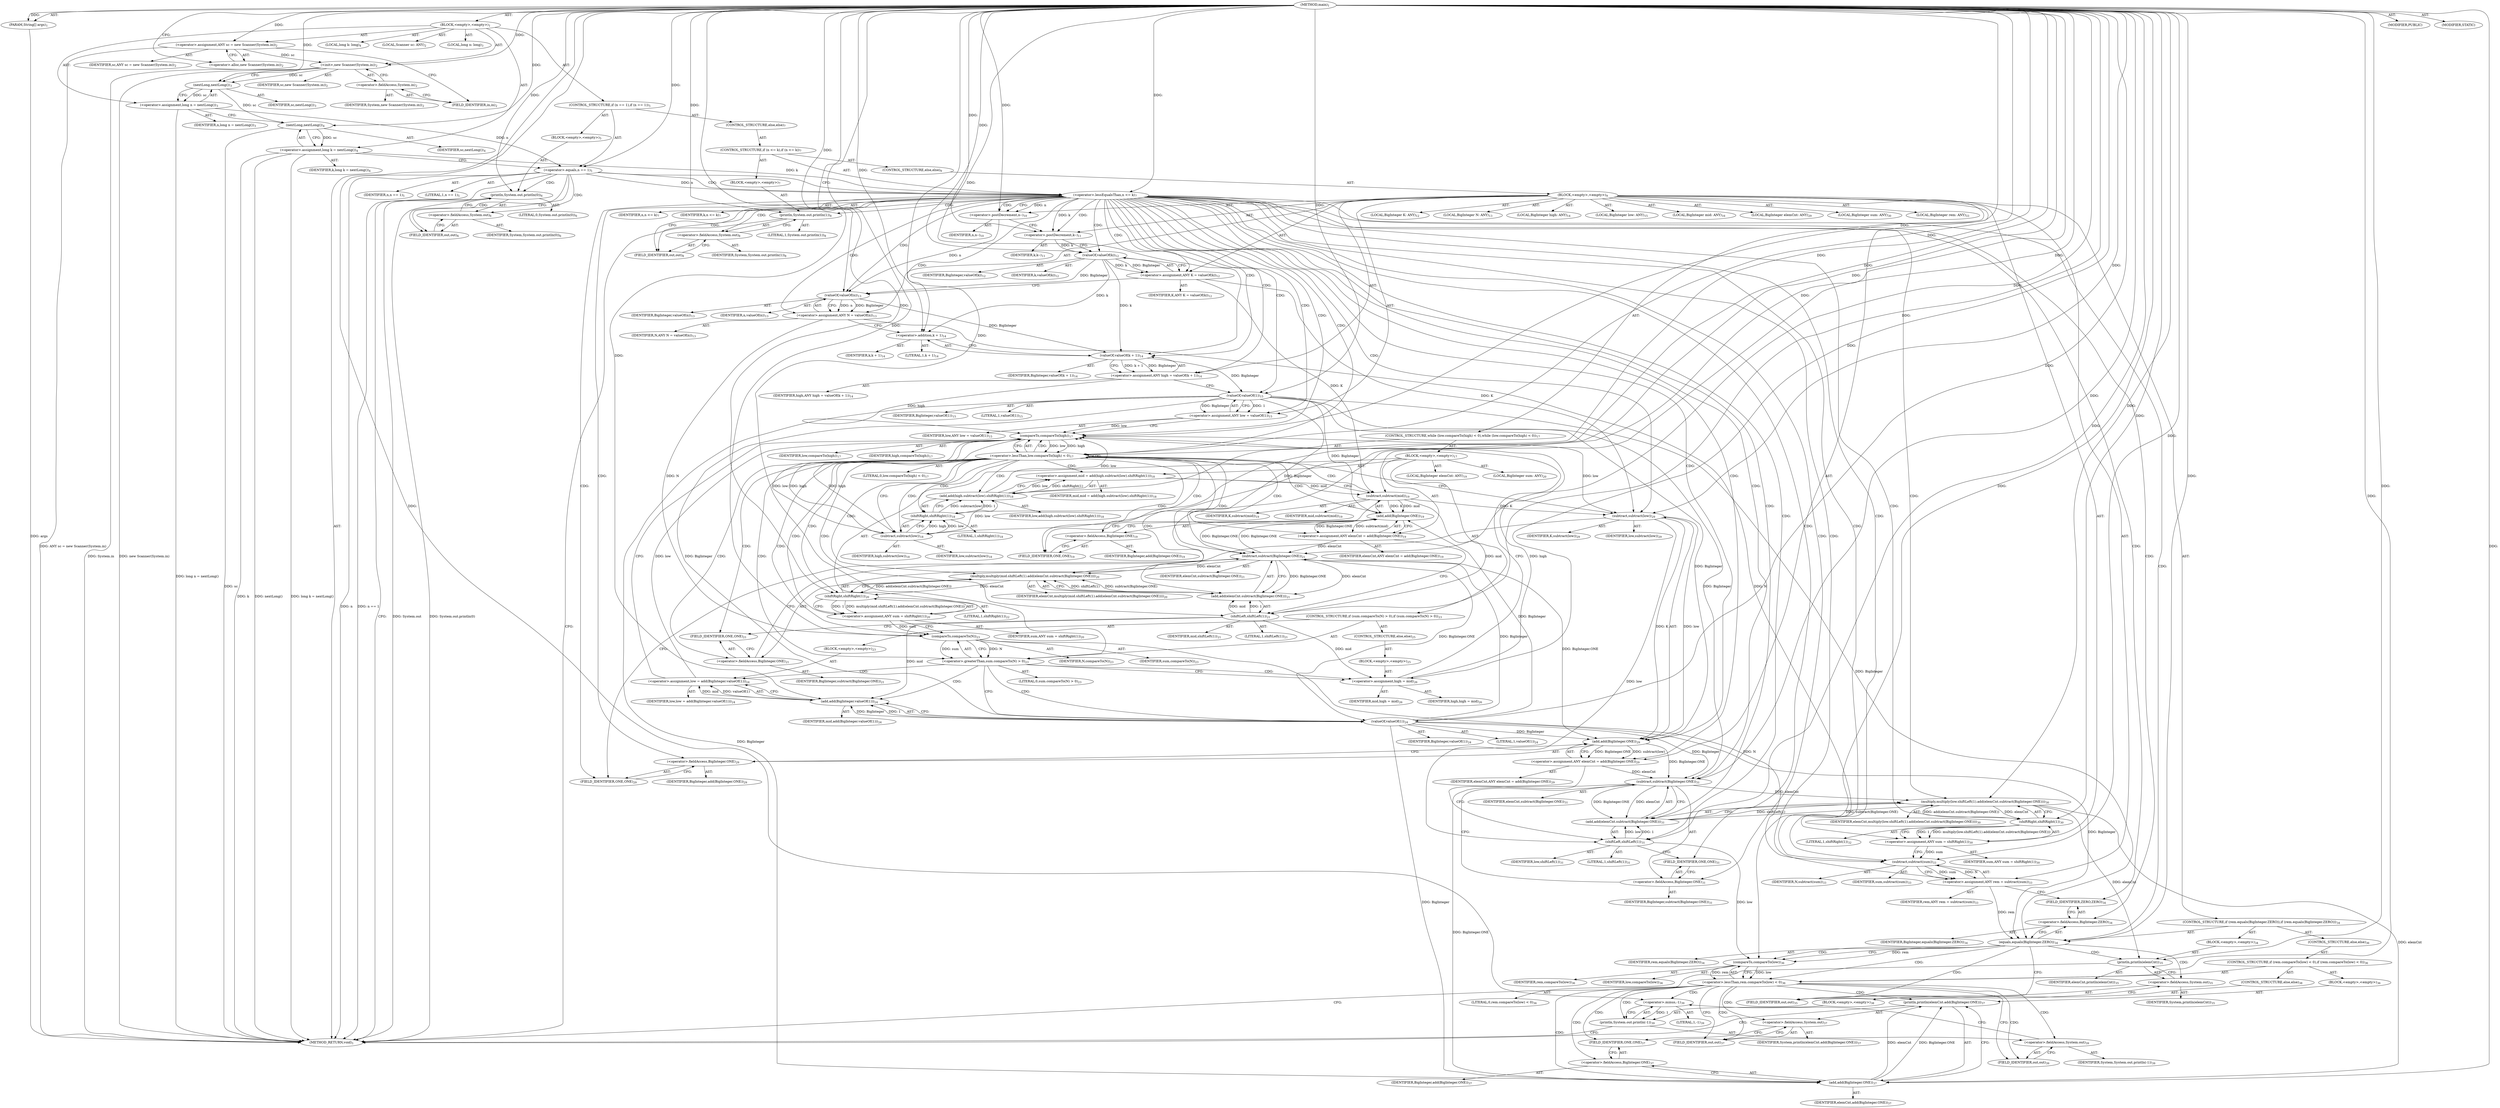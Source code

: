 digraph "main" {  
"19" [label = <(METHOD,main)<SUB>1</SUB>> ]
"20" [label = <(PARAM,String[] args)<SUB>1</SUB>> ]
"21" [label = <(BLOCK,&lt;empty&gt;,&lt;empty&gt;)<SUB>1</SUB>> ]
"4" [label = <(LOCAL,Scanner sc: ANY)<SUB>2</SUB>> ]
"22" [label = <(&lt;operator&gt;.assignment,ANY sc = new Scanner(System.in))<SUB>2</SUB>> ]
"23" [label = <(IDENTIFIER,sc,ANY sc = new Scanner(System.in))<SUB>2</SUB>> ]
"24" [label = <(&lt;operator&gt;.alloc,new Scanner(System.in))<SUB>2</SUB>> ]
"25" [label = <(&lt;init&gt;,new Scanner(System.in))<SUB>2</SUB>> ]
"3" [label = <(IDENTIFIER,sc,new Scanner(System.in))<SUB>2</SUB>> ]
"26" [label = <(&lt;operator&gt;.fieldAccess,System.in)<SUB>2</SUB>> ]
"27" [label = <(IDENTIFIER,System,new Scanner(System.in))<SUB>2</SUB>> ]
"28" [label = <(FIELD_IDENTIFIER,in,in)<SUB>2</SUB>> ]
"29" [label = <(LOCAL,long n: long)<SUB>3</SUB>> ]
"30" [label = <(&lt;operator&gt;.assignment,long n = nextLong())<SUB>3</SUB>> ]
"31" [label = <(IDENTIFIER,n,long n = nextLong())<SUB>3</SUB>> ]
"32" [label = <(nextLong,nextLong())<SUB>3</SUB>> ]
"33" [label = <(IDENTIFIER,sc,nextLong())<SUB>3</SUB>> ]
"34" [label = <(LOCAL,long k: long)<SUB>4</SUB>> ]
"35" [label = <(&lt;operator&gt;.assignment,long k = nextLong())<SUB>4</SUB>> ]
"36" [label = <(IDENTIFIER,k,long k = nextLong())<SUB>4</SUB>> ]
"37" [label = <(nextLong,nextLong())<SUB>4</SUB>> ]
"38" [label = <(IDENTIFIER,sc,nextLong())<SUB>4</SUB>> ]
"39" [label = <(CONTROL_STRUCTURE,if (n == 1),if (n == 1))<SUB>5</SUB>> ]
"40" [label = <(&lt;operator&gt;.equals,n == 1)<SUB>5</SUB>> ]
"41" [label = <(IDENTIFIER,n,n == 1)<SUB>5</SUB>> ]
"42" [label = <(LITERAL,1,n == 1)<SUB>5</SUB>> ]
"43" [label = <(BLOCK,&lt;empty&gt;,&lt;empty&gt;)<SUB>5</SUB>> ]
"44" [label = <(println,System.out.println(0))<SUB>6</SUB>> ]
"45" [label = <(&lt;operator&gt;.fieldAccess,System.out)<SUB>6</SUB>> ]
"46" [label = <(IDENTIFIER,System,System.out.println(0))<SUB>6</SUB>> ]
"47" [label = <(FIELD_IDENTIFIER,out,out)<SUB>6</SUB>> ]
"48" [label = <(LITERAL,0,System.out.println(0))<SUB>6</SUB>> ]
"49" [label = <(CONTROL_STRUCTURE,else,else)<SUB>7</SUB>> ]
"50" [label = <(CONTROL_STRUCTURE,if (n &lt;= k),if (n &lt;= k))<SUB>7</SUB>> ]
"51" [label = <(&lt;operator&gt;.lessEqualsThan,n &lt;= k)<SUB>7</SUB>> ]
"52" [label = <(IDENTIFIER,n,n &lt;= k)<SUB>7</SUB>> ]
"53" [label = <(IDENTIFIER,k,n &lt;= k)<SUB>7</SUB>> ]
"54" [label = <(BLOCK,&lt;empty&gt;,&lt;empty&gt;)<SUB>7</SUB>> ]
"55" [label = <(println,System.out.println(1))<SUB>8</SUB>> ]
"56" [label = <(&lt;operator&gt;.fieldAccess,System.out)<SUB>8</SUB>> ]
"57" [label = <(IDENTIFIER,System,System.out.println(1))<SUB>8</SUB>> ]
"58" [label = <(FIELD_IDENTIFIER,out,out)<SUB>8</SUB>> ]
"59" [label = <(LITERAL,1,System.out.println(1))<SUB>8</SUB>> ]
"60" [label = <(CONTROL_STRUCTURE,else,else)<SUB>9</SUB>> ]
"61" [label = <(BLOCK,&lt;empty&gt;,&lt;empty&gt;)<SUB>9</SUB>> ]
"62" [label = <(&lt;operator&gt;.postDecrement,n--)<SUB>10</SUB>> ]
"63" [label = <(IDENTIFIER,n,n--)<SUB>10</SUB>> ]
"64" [label = <(&lt;operator&gt;.postDecrement,k--)<SUB>11</SUB>> ]
"65" [label = <(IDENTIFIER,k,k--)<SUB>11</SUB>> ]
"66" [label = <(LOCAL,BigInteger K: ANY)<SUB>12</SUB>> ]
"67" [label = <(&lt;operator&gt;.assignment,ANY K = valueOf(k))<SUB>12</SUB>> ]
"68" [label = <(IDENTIFIER,K,ANY K = valueOf(k))<SUB>12</SUB>> ]
"69" [label = <(valueOf,valueOf(k))<SUB>12</SUB>> ]
"70" [label = <(IDENTIFIER,BigInteger,valueOf(k))<SUB>12</SUB>> ]
"71" [label = <(IDENTIFIER,k,valueOf(k))<SUB>12</SUB>> ]
"72" [label = <(LOCAL,BigInteger N: ANY)<SUB>13</SUB>> ]
"73" [label = <(&lt;operator&gt;.assignment,ANY N = valueOf(n))<SUB>13</SUB>> ]
"74" [label = <(IDENTIFIER,N,ANY N = valueOf(n))<SUB>13</SUB>> ]
"75" [label = <(valueOf,valueOf(n))<SUB>13</SUB>> ]
"76" [label = <(IDENTIFIER,BigInteger,valueOf(n))<SUB>13</SUB>> ]
"77" [label = <(IDENTIFIER,n,valueOf(n))<SUB>13</SUB>> ]
"78" [label = <(LOCAL,BigInteger high: ANY)<SUB>14</SUB>> ]
"79" [label = <(&lt;operator&gt;.assignment,ANY high = valueOf(k + 1))<SUB>14</SUB>> ]
"80" [label = <(IDENTIFIER,high,ANY high = valueOf(k + 1))<SUB>14</SUB>> ]
"81" [label = <(valueOf,valueOf(k + 1))<SUB>14</SUB>> ]
"82" [label = <(IDENTIFIER,BigInteger,valueOf(k + 1))<SUB>14</SUB>> ]
"83" [label = <(&lt;operator&gt;.addition,k + 1)<SUB>14</SUB>> ]
"84" [label = <(IDENTIFIER,k,k + 1)<SUB>14</SUB>> ]
"85" [label = <(LITERAL,1,k + 1)<SUB>14</SUB>> ]
"86" [label = <(LOCAL,BigInteger low: ANY)<SUB>15</SUB>> ]
"87" [label = <(&lt;operator&gt;.assignment,ANY low = valueOf(1))<SUB>15</SUB>> ]
"88" [label = <(IDENTIFIER,low,ANY low = valueOf(1))<SUB>15</SUB>> ]
"89" [label = <(valueOf,valueOf(1))<SUB>15</SUB>> ]
"90" [label = <(IDENTIFIER,BigInteger,valueOf(1))<SUB>15</SUB>> ]
"91" [label = <(LITERAL,1,valueOf(1))<SUB>15</SUB>> ]
"92" [label = <(LOCAL,BigInteger mid: ANY)<SUB>16</SUB>> ]
"93" [label = <(CONTROL_STRUCTURE,while (low.compareTo(high) &lt; 0),while (low.compareTo(high) &lt; 0))<SUB>17</SUB>> ]
"94" [label = <(&lt;operator&gt;.lessThan,low.compareTo(high) &lt; 0)<SUB>17</SUB>> ]
"95" [label = <(compareTo,compareTo(high))<SUB>17</SUB>> ]
"96" [label = <(IDENTIFIER,low,compareTo(high))<SUB>17</SUB>> ]
"97" [label = <(IDENTIFIER,high,compareTo(high))<SUB>17</SUB>> ]
"98" [label = <(LITERAL,0,low.compareTo(high) &lt; 0)<SUB>17</SUB>> ]
"99" [label = <(BLOCK,&lt;empty&gt;,&lt;empty&gt;)<SUB>17</SUB>> ]
"100" [label = <(&lt;operator&gt;.assignment,mid = add(high.subtract(low).shiftRight(1)))<SUB>18</SUB>> ]
"101" [label = <(IDENTIFIER,mid,mid = add(high.subtract(low).shiftRight(1)))<SUB>18</SUB>> ]
"102" [label = <(add,add(high.subtract(low).shiftRight(1)))<SUB>18</SUB>> ]
"103" [label = <(IDENTIFIER,low,add(high.subtract(low).shiftRight(1)))<SUB>18</SUB>> ]
"104" [label = <(shiftRight,shiftRight(1))<SUB>18</SUB>> ]
"105" [label = <(subtract,subtract(low))<SUB>18</SUB>> ]
"106" [label = <(IDENTIFIER,high,subtract(low))<SUB>18</SUB>> ]
"107" [label = <(IDENTIFIER,low,subtract(low))<SUB>18</SUB>> ]
"108" [label = <(LITERAL,1,shiftRight(1))<SUB>18</SUB>> ]
"109" [label = <(LOCAL,BigInteger elemCnt: ANY)<SUB>19</SUB>> ]
"110" [label = <(&lt;operator&gt;.assignment,ANY elemCnt = add(BigInteger.ONE))<SUB>19</SUB>> ]
"111" [label = <(IDENTIFIER,elemCnt,ANY elemCnt = add(BigInteger.ONE))<SUB>19</SUB>> ]
"112" [label = <(add,add(BigInteger.ONE))<SUB>19</SUB>> ]
"113" [label = <(subtract,subtract(mid))<SUB>19</SUB>> ]
"114" [label = <(IDENTIFIER,K,subtract(mid))<SUB>19</SUB>> ]
"115" [label = <(IDENTIFIER,mid,subtract(mid))<SUB>19</SUB>> ]
"116" [label = <(&lt;operator&gt;.fieldAccess,BigInteger.ONE)<SUB>19</SUB>> ]
"117" [label = <(IDENTIFIER,BigInteger,add(BigInteger.ONE))<SUB>19</SUB>> ]
"118" [label = <(FIELD_IDENTIFIER,ONE,ONE)<SUB>19</SUB>> ]
"119" [label = <(LOCAL,BigInteger sum: ANY)<SUB>20</SUB>> ]
"120" [label = <(&lt;operator&gt;.assignment,ANY sum = shiftRight(1))<SUB>20</SUB>> ]
"121" [label = <(IDENTIFIER,sum,ANY sum = shiftRight(1))<SUB>20</SUB>> ]
"122" [label = <(shiftRight,shiftRight(1))<SUB>20</SUB>> ]
"123" [label = <(multiply,multiply(mid.shiftLeft(1).add(elemCnt.subtract(BigInteger.ONE))))<SUB>20</SUB>> ]
"124" [label = <(IDENTIFIER,elemCnt,multiply(mid.shiftLeft(1).add(elemCnt.subtract(BigInteger.ONE))))<SUB>20</SUB>> ]
"125" [label = <(add,add(elemCnt.subtract(BigInteger.ONE)))<SUB>21</SUB>> ]
"126" [label = <(shiftLeft,shiftLeft(1))<SUB>21</SUB>> ]
"127" [label = <(IDENTIFIER,mid,shiftLeft(1))<SUB>21</SUB>> ]
"128" [label = <(LITERAL,1,shiftLeft(1))<SUB>21</SUB>> ]
"129" [label = <(subtract,subtract(BigInteger.ONE))<SUB>21</SUB>> ]
"130" [label = <(IDENTIFIER,elemCnt,subtract(BigInteger.ONE))<SUB>21</SUB>> ]
"131" [label = <(&lt;operator&gt;.fieldAccess,BigInteger.ONE)<SUB>21</SUB>> ]
"132" [label = <(IDENTIFIER,BigInteger,subtract(BigInteger.ONE))<SUB>21</SUB>> ]
"133" [label = <(FIELD_IDENTIFIER,ONE,ONE)<SUB>21</SUB>> ]
"134" [label = <(LITERAL,1,shiftRight(1))<SUB>22</SUB>> ]
"135" [label = <(CONTROL_STRUCTURE,if (sum.compareTo(N) &gt; 0),if (sum.compareTo(N) &gt; 0))<SUB>23</SUB>> ]
"136" [label = <(&lt;operator&gt;.greaterThan,sum.compareTo(N) &gt; 0)<SUB>23</SUB>> ]
"137" [label = <(compareTo,compareTo(N))<SUB>23</SUB>> ]
"138" [label = <(IDENTIFIER,sum,compareTo(N))<SUB>23</SUB>> ]
"139" [label = <(IDENTIFIER,N,compareTo(N))<SUB>23</SUB>> ]
"140" [label = <(LITERAL,0,sum.compareTo(N) &gt; 0)<SUB>23</SUB>> ]
"141" [label = <(BLOCK,&lt;empty&gt;,&lt;empty&gt;)<SUB>23</SUB>> ]
"142" [label = <(&lt;operator&gt;.assignment,low = add(BigInteger.valueOf(1)))<SUB>24</SUB>> ]
"143" [label = <(IDENTIFIER,low,low = add(BigInteger.valueOf(1)))<SUB>24</SUB>> ]
"144" [label = <(add,add(BigInteger.valueOf(1)))<SUB>24</SUB>> ]
"145" [label = <(IDENTIFIER,mid,add(BigInteger.valueOf(1)))<SUB>24</SUB>> ]
"146" [label = <(valueOf,valueOf(1))<SUB>24</SUB>> ]
"147" [label = <(IDENTIFIER,BigInteger,valueOf(1))<SUB>24</SUB>> ]
"148" [label = <(LITERAL,1,valueOf(1))<SUB>24</SUB>> ]
"149" [label = <(CONTROL_STRUCTURE,else,else)<SUB>25</SUB>> ]
"150" [label = <(BLOCK,&lt;empty&gt;,&lt;empty&gt;)<SUB>25</SUB>> ]
"151" [label = <(&lt;operator&gt;.assignment,high = mid)<SUB>26</SUB>> ]
"152" [label = <(IDENTIFIER,high,high = mid)<SUB>26</SUB>> ]
"153" [label = <(IDENTIFIER,mid,high = mid)<SUB>26</SUB>> ]
"154" [label = <(LOCAL,BigInteger elemCnt: ANY)<SUB>29</SUB>> ]
"155" [label = <(&lt;operator&gt;.assignment,ANY elemCnt = add(BigInteger.ONE))<SUB>29</SUB>> ]
"156" [label = <(IDENTIFIER,elemCnt,ANY elemCnt = add(BigInteger.ONE))<SUB>29</SUB>> ]
"157" [label = <(add,add(BigInteger.ONE))<SUB>29</SUB>> ]
"158" [label = <(subtract,subtract(low))<SUB>29</SUB>> ]
"159" [label = <(IDENTIFIER,K,subtract(low))<SUB>29</SUB>> ]
"160" [label = <(IDENTIFIER,low,subtract(low))<SUB>29</SUB>> ]
"161" [label = <(&lt;operator&gt;.fieldAccess,BigInteger.ONE)<SUB>29</SUB>> ]
"162" [label = <(IDENTIFIER,BigInteger,add(BigInteger.ONE))<SUB>29</SUB>> ]
"163" [label = <(FIELD_IDENTIFIER,ONE,ONE)<SUB>29</SUB>> ]
"164" [label = <(LOCAL,BigInteger sum: ANY)<SUB>30</SUB>> ]
"165" [label = <(&lt;operator&gt;.assignment,ANY sum = shiftRight(1))<SUB>30</SUB>> ]
"166" [label = <(IDENTIFIER,sum,ANY sum = shiftRight(1))<SUB>30</SUB>> ]
"167" [label = <(shiftRight,shiftRight(1))<SUB>30</SUB>> ]
"168" [label = <(multiply,multiply(low.shiftLeft(1).add(elemCnt.subtract(BigInteger.ONE))))<SUB>30</SUB>> ]
"169" [label = <(IDENTIFIER,elemCnt,multiply(low.shiftLeft(1).add(elemCnt.subtract(BigInteger.ONE))))<SUB>30</SUB>> ]
"170" [label = <(add,add(elemCnt.subtract(BigInteger.ONE)))<SUB>31</SUB>> ]
"171" [label = <(shiftLeft,shiftLeft(1))<SUB>31</SUB>> ]
"172" [label = <(IDENTIFIER,low,shiftLeft(1))<SUB>31</SUB>> ]
"173" [label = <(LITERAL,1,shiftLeft(1))<SUB>31</SUB>> ]
"174" [label = <(subtract,subtract(BigInteger.ONE))<SUB>31</SUB>> ]
"175" [label = <(IDENTIFIER,elemCnt,subtract(BigInteger.ONE))<SUB>31</SUB>> ]
"176" [label = <(&lt;operator&gt;.fieldAccess,BigInteger.ONE)<SUB>31</SUB>> ]
"177" [label = <(IDENTIFIER,BigInteger,subtract(BigInteger.ONE))<SUB>31</SUB>> ]
"178" [label = <(FIELD_IDENTIFIER,ONE,ONE)<SUB>31</SUB>> ]
"179" [label = <(LITERAL,1,shiftRight(1))<SUB>32</SUB>> ]
"180" [label = <(LOCAL,BigInteger rem: ANY)<SUB>33</SUB>> ]
"181" [label = <(&lt;operator&gt;.assignment,ANY rem = subtract(sum))<SUB>33</SUB>> ]
"182" [label = <(IDENTIFIER,rem,ANY rem = subtract(sum))<SUB>33</SUB>> ]
"183" [label = <(subtract,subtract(sum))<SUB>33</SUB>> ]
"184" [label = <(IDENTIFIER,N,subtract(sum))<SUB>33</SUB>> ]
"185" [label = <(IDENTIFIER,sum,subtract(sum))<SUB>33</SUB>> ]
"186" [label = <(CONTROL_STRUCTURE,if (rem.equals(BigInteger.ZERO)),if (rem.equals(BigInteger.ZERO)))<SUB>34</SUB>> ]
"187" [label = <(equals,equals(BigInteger.ZERO))<SUB>34</SUB>> ]
"188" [label = <(IDENTIFIER,rem,equals(BigInteger.ZERO))<SUB>34</SUB>> ]
"189" [label = <(&lt;operator&gt;.fieldAccess,BigInteger.ZERO)<SUB>34</SUB>> ]
"190" [label = <(IDENTIFIER,BigInteger,equals(BigInteger.ZERO))<SUB>34</SUB>> ]
"191" [label = <(FIELD_IDENTIFIER,ZERO,ZERO)<SUB>34</SUB>> ]
"192" [label = <(BLOCK,&lt;empty&gt;,&lt;empty&gt;)<SUB>34</SUB>> ]
"193" [label = <(println,println(elemCnt))<SUB>35</SUB>> ]
"194" [label = <(&lt;operator&gt;.fieldAccess,System.out)<SUB>35</SUB>> ]
"195" [label = <(IDENTIFIER,System,println(elemCnt))<SUB>35</SUB>> ]
"196" [label = <(FIELD_IDENTIFIER,out,out)<SUB>35</SUB>> ]
"197" [label = <(IDENTIFIER,elemCnt,println(elemCnt))<SUB>35</SUB>> ]
"198" [label = <(CONTROL_STRUCTURE,else,else)<SUB>36</SUB>> ]
"199" [label = <(CONTROL_STRUCTURE,if (rem.compareTo(low) &lt; 0),if (rem.compareTo(low) &lt; 0))<SUB>36</SUB>> ]
"200" [label = <(&lt;operator&gt;.lessThan,rem.compareTo(low) &lt; 0)<SUB>36</SUB>> ]
"201" [label = <(compareTo,compareTo(low))<SUB>36</SUB>> ]
"202" [label = <(IDENTIFIER,rem,compareTo(low))<SUB>36</SUB>> ]
"203" [label = <(IDENTIFIER,low,compareTo(low))<SUB>36</SUB>> ]
"204" [label = <(LITERAL,0,rem.compareTo(low) &lt; 0)<SUB>36</SUB>> ]
"205" [label = <(BLOCK,&lt;empty&gt;,&lt;empty&gt;)<SUB>36</SUB>> ]
"206" [label = <(println,println(elemCnt.add(BigInteger.ONE)))<SUB>37</SUB>> ]
"207" [label = <(&lt;operator&gt;.fieldAccess,System.out)<SUB>37</SUB>> ]
"208" [label = <(IDENTIFIER,System,println(elemCnt.add(BigInteger.ONE)))<SUB>37</SUB>> ]
"209" [label = <(FIELD_IDENTIFIER,out,out)<SUB>37</SUB>> ]
"210" [label = <(add,add(BigInteger.ONE))<SUB>37</SUB>> ]
"211" [label = <(IDENTIFIER,elemCnt,add(BigInteger.ONE))<SUB>37</SUB>> ]
"212" [label = <(&lt;operator&gt;.fieldAccess,BigInteger.ONE)<SUB>37</SUB>> ]
"213" [label = <(IDENTIFIER,BigInteger,add(BigInteger.ONE))<SUB>37</SUB>> ]
"214" [label = <(FIELD_IDENTIFIER,ONE,ONE)<SUB>37</SUB>> ]
"215" [label = <(CONTROL_STRUCTURE,else,else)<SUB>38</SUB>> ]
"216" [label = <(BLOCK,&lt;empty&gt;,&lt;empty&gt;)<SUB>38</SUB>> ]
"217" [label = <(println,System.out.println(-1))<SUB>39</SUB>> ]
"218" [label = <(&lt;operator&gt;.fieldAccess,System.out)<SUB>39</SUB>> ]
"219" [label = <(IDENTIFIER,System,System.out.println(-1))<SUB>39</SUB>> ]
"220" [label = <(FIELD_IDENTIFIER,out,out)<SUB>39</SUB>> ]
"221" [label = <(&lt;operator&gt;.minus,-1)<SUB>39</SUB>> ]
"222" [label = <(LITERAL,1,-1)<SUB>39</SUB>> ]
"223" [label = <(MODIFIER,PUBLIC)> ]
"224" [label = <(MODIFIER,STATIC)> ]
"225" [label = <(METHOD_RETURN,void)<SUB>1</SUB>> ]
  "19" -> "20"  [ label = "AST: "] 
  "19" -> "21"  [ label = "AST: "] 
  "19" -> "223"  [ label = "AST: "] 
  "19" -> "224"  [ label = "AST: "] 
  "19" -> "225"  [ label = "AST: "] 
  "21" -> "4"  [ label = "AST: "] 
  "21" -> "22"  [ label = "AST: "] 
  "21" -> "25"  [ label = "AST: "] 
  "21" -> "29"  [ label = "AST: "] 
  "21" -> "30"  [ label = "AST: "] 
  "21" -> "34"  [ label = "AST: "] 
  "21" -> "35"  [ label = "AST: "] 
  "21" -> "39"  [ label = "AST: "] 
  "22" -> "23"  [ label = "AST: "] 
  "22" -> "24"  [ label = "AST: "] 
  "25" -> "3"  [ label = "AST: "] 
  "25" -> "26"  [ label = "AST: "] 
  "26" -> "27"  [ label = "AST: "] 
  "26" -> "28"  [ label = "AST: "] 
  "30" -> "31"  [ label = "AST: "] 
  "30" -> "32"  [ label = "AST: "] 
  "32" -> "33"  [ label = "AST: "] 
  "35" -> "36"  [ label = "AST: "] 
  "35" -> "37"  [ label = "AST: "] 
  "37" -> "38"  [ label = "AST: "] 
  "39" -> "40"  [ label = "AST: "] 
  "39" -> "43"  [ label = "AST: "] 
  "39" -> "49"  [ label = "AST: "] 
  "40" -> "41"  [ label = "AST: "] 
  "40" -> "42"  [ label = "AST: "] 
  "43" -> "44"  [ label = "AST: "] 
  "44" -> "45"  [ label = "AST: "] 
  "44" -> "48"  [ label = "AST: "] 
  "45" -> "46"  [ label = "AST: "] 
  "45" -> "47"  [ label = "AST: "] 
  "49" -> "50"  [ label = "AST: "] 
  "50" -> "51"  [ label = "AST: "] 
  "50" -> "54"  [ label = "AST: "] 
  "50" -> "60"  [ label = "AST: "] 
  "51" -> "52"  [ label = "AST: "] 
  "51" -> "53"  [ label = "AST: "] 
  "54" -> "55"  [ label = "AST: "] 
  "55" -> "56"  [ label = "AST: "] 
  "55" -> "59"  [ label = "AST: "] 
  "56" -> "57"  [ label = "AST: "] 
  "56" -> "58"  [ label = "AST: "] 
  "60" -> "61"  [ label = "AST: "] 
  "61" -> "62"  [ label = "AST: "] 
  "61" -> "64"  [ label = "AST: "] 
  "61" -> "66"  [ label = "AST: "] 
  "61" -> "67"  [ label = "AST: "] 
  "61" -> "72"  [ label = "AST: "] 
  "61" -> "73"  [ label = "AST: "] 
  "61" -> "78"  [ label = "AST: "] 
  "61" -> "79"  [ label = "AST: "] 
  "61" -> "86"  [ label = "AST: "] 
  "61" -> "87"  [ label = "AST: "] 
  "61" -> "92"  [ label = "AST: "] 
  "61" -> "93"  [ label = "AST: "] 
  "61" -> "154"  [ label = "AST: "] 
  "61" -> "155"  [ label = "AST: "] 
  "61" -> "164"  [ label = "AST: "] 
  "61" -> "165"  [ label = "AST: "] 
  "61" -> "180"  [ label = "AST: "] 
  "61" -> "181"  [ label = "AST: "] 
  "61" -> "186"  [ label = "AST: "] 
  "62" -> "63"  [ label = "AST: "] 
  "64" -> "65"  [ label = "AST: "] 
  "67" -> "68"  [ label = "AST: "] 
  "67" -> "69"  [ label = "AST: "] 
  "69" -> "70"  [ label = "AST: "] 
  "69" -> "71"  [ label = "AST: "] 
  "73" -> "74"  [ label = "AST: "] 
  "73" -> "75"  [ label = "AST: "] 
  "75" -> "76"  [ label = "AST: "] 
  "75" -> "77"  [ label = "AST: "] 
  "79" -> "80"  [ label = "AST: "] 
  "79" -> "81"  [ label = "AST: "] 
  "81" -> "82"  [ label = "AST: "] 
  "81" -> "83"  [ label = "AST: "] 
  "83" -> "84"  [ label = "AST: "] 
  "83" -> "85"  [ label = "AST: "] 
  "87" -> "88"  [ label = "AST: "] 
  "87" -> "89"  [ label = "AST: "] 
  "89" -> "90"  [ label = "AST: "] 
  "89" -> "91"  [ label = "AST: "] 
  "93" -> "94"  [ label = "AST: "] 
  "93" -> "99"  [ label = "AST: "] 
  "94" -> "95"  [ label = "AST: "] 
  "94" -> "98"  [ label = "AST: "] 
  "95" -> "96"  [ label = "AST: "] 
  "95" -> "97"  [ label = "AST: "] 
  "99" -> "100"  [ label = "AST: "] 
  "99" -> "109"  [ label = "AST: "] 
  "99" -> "110"  [ label = "AST: "] 
  "99" -> "119"  [ label = "AST: "] 
  "99" -> "120"  [ label = "AST: "] 
  "99" -> "135"  [ label = "AST: "] 
  "100" -> "101"  [ label = "AST: "] 
  "100" -> "102"  [ label = "AST: "] 
  "102" -> "103"  [ label = "AST: "] 
  "102" -> "104"  [ label = "AST: "] 
  "104" -> "105"  [ label = "AST: "] 
  "104" -> "108"  [ label = "AST: "] 
  "105" -> "106"  [ label = "AST: "] 
  "105" -> "107"  [ label = "AST: "] 
  "110" -> "111"  [ label = "AST: "] 
  "110" -> "112"  [ label = "AST: "] 
  "112" -> "113"  [ label = "AST: "] 
  "112" -> "116"  [ label = "AST: "] 
  "113" -> "114"  [ label = "AST: "] 
  "113" -> "115"  [ label = "AST: "] 
  "116" -> "117"  [ label = "AST: "] 
  "116" -> "118"  [ label = "AST: "] 
  "120" -> "121"  [ label = "AST: "] 
  "120" -> "122"  [ label = "AST: "] 
  "122" -> "123"  [ label = "AST: "] 
  "122" -> "134"  [ label = "AST: "] 
  "123" -> "124"  [ label = "AST: "] 
  "123" -> "125"  [ label = "AST: "] 
  "125" -> "126"  [ label = "AST: "] 
  "125" -> "129"  [ label = "AST: "] 
  "126" -> "127"  [ label = "AST: "] 
  "126" -> "128"  [ label = "AST: "] 
  "129" -> "130"  [ label = "AST: "] 
  "129" -> "131"  [ label = "AST: "] 
  "131" -> "132"  [ label = "AST: "] 
  "131" -> "133"  [ label = "AST: "] 
  "135" -> "136"  [ label = "AST: "] 
  "135" -> "141"  [ label = "AST: "] 
  "135" -> "149"  [ label = "AST: "] 
  "136" -> "137"  [ label = "AST: "] 
  "136" -> "140"  [ label = "AST: "] 
  "137" -> "138"  [ label = "AST: "] 
  "137" -> "139"  [ label = "AST: "] 
  "141" -> "142"  [ label = "AST: "] 
  "142" -> "143"  [ label = "AST: "] 
  "142" -> "144"  [ label = "AST: "] 
  "144" -> "145"  [ label = "AST: "] 
  "144" -> "146"  [ label = "AST: "] 
  "146" -> "147"  [ label = "AST: "] 
  "146" -> "148"  [ label = "AST: "] 
  "149" -> "150"  [ label = "AST: "] 
  "150" -> "151"  [ label = "AST: "] 
  "151" -> "152"  [ label = "AST: "] 
  "151" -> "153"  [ label = "AST: "] 
  "155" -> "156"  [ label = "AST: "] 
  "155" -> "157"  [ label = "AST: "] 
  "157" -> "158"  [ label = "AST: "] 
  "157" -> "161"  [ label = "AST: "] 
  "158" -> "159"  [ label = "AST: "] 
  "158" -> "160"  [ label = "AST: "] 
  "161" -> "162"  [ label = "AST: "] 
  "161" -> "163"  [ label = "AST: "] 
  "165" -> "166"  [ label = "AST: "] 
  "165" -> "167"  [ label = "AST: "] 
  "167" -> "168"  [ label = "AST: "] 
  "167" -> "179"  [ label = "AST: "] 
  "168" -> "169"  [ label = "AST: "] 
  "168" -> "170"  [ label = "AST: "] 
  "170" -> "171"  [ label = "AST: "] 
  "170" -> "174"  [ label = "AST: "] 
  "171" -> "172"  [ label = "AST: "] 
  "171" -> "173"  [ label = "AST: "] 
  "174" -> "175"  [ label = "AST: "] 
  "174" -> "176"  [ label = "AST: "] 
  "176" -> "177"  [ label = "AST: "] 
  "176" -> "178"  [ label = "AST: "] 
  "181" -> "182"  [ label = "AST: "] 
  "181" -> "183"  [ label = "AST: "] 
  "183" -> "184"  [ label = "AST: "] 
  "183" -> "185"  [ label = "AST: "] 
  "186" -> "187"  [ label = "AST: "] 
  "186" -> "192"  [ label = "AST: "] 
  "186" -> "198"  [ label = "AST: "] 
  "187" -> "188"  [ label = "AST: "] 
  "187" -> "189"  [ label = "AST: "] 
  "189" -> "190"  [ label = "AST: "] 
  "189" -> "191"  [ label = "AST: "] 
  "192" -> "193"  [ label = "AST: "] 
  "193" -> "194"  [ label = "AST: "] 
  "193" -> "197"  [ label = "AST: "] 
  "194" -> "195"  [ label = "AST: "] 
  "194" -> "196"  [ label = "AST: "] 
  "198" -> "199"  [ label = "AST: "] 
  "199" -> "200"  [ label = "AST: "] 
  "199" -> "205"  [ label = "AST: "] 
  "199" -> "215"  [ label = "AST: "] 
  "200" -> "201"  [ label = "AST: "] 
  "200" -> "204"  [ label = "AST: "] 
  "201" -> "202"  [ label = "AST: "] 
  "201" -> "203"  [ label = "AST: "] 
  "205" -> "206"  [ label = "AST: "] 
  "206" -> "207"  [ label = "AST: "] 
  "206" -> "210"  [ label = "AST: "] 
  "207" -> "208"  [ label = "AST: "] 
  "207" -> "209"  [ label = "AST: "] 
  "210" -> "211"  [ label = "AST: "] 
  "210" -> "212"  [ label = "AST: "] 
  "212" -> "213"  [ label = "AST: "] 
  "212" -> "214"  [ label = "AST: "] 
  "215" -> "216"  [ label = "AST: "] 
  "216" -> "217"  [ label = "AST: "] 
  "217" -> "218"  [ label = "AST: "] 
  "217" -> "221"  [ label = "AST: "] 
  "218" -> "219"  [ label = "AST: "] 
  "218" -> "220"  [ label = "AST: "] 
  "221" -> "222"  [ label = "AST: "] 
  "22" -> "28"  [ label = "CFG: "] 
  "25" -> "32"  [ label = "CFG: "] 
  "30" -> "37"  [ label = "CFG: "] 
  "35" -> "40"  [ label = "CFG: "] 
  "24" -> "22"  [ label = "CFG: "] 
  "26" -> "25"  [ label = "CFG: "] 
  "32" -> "30"  [ label = "CFG: "] 
  "37" -> "35"  [ label = "CFG: "] 
  "40" -> "47"  [ label = "CFG: "] 
  "40" -> "51"  [ label = "CFG: "] 
  "28" -> "26"  [ label = "CFG: "] 
  "44" -> "225"  [ label = "CFG: "] 
  "45" -> "44"  [ label = "CFG: "] 
  "51" -> "58"  [ label = "CFG: "] 
  "51" -> "62"  [ label = "CFG: "] 
  "47" -> "45"  [ label = "CFG: "] 
  "55" -> "225"  [ label = "CFG: "] 
  "56" -> "55"  [ label = "CFG: "] 
  "62" -> "64"  [ label = "CFG: "] 
  "64" -> "69"  [ label = "CFG: "] 
  "67" -> "75"  [ label = "CFG: "] 
  "73" -> "83"  [ label = "CFG: "] 
  "79" -> "89"  [ label = "CFG: "] 
  "87" -> "95"  [ label = "CFG: "] 
  "155" -> "171"  [ label = "CFG: "] 
  "165" -> "183"  [ label = "CFG: "] 
  "181" -> "191"  [ label = "CFG: "] 
  "58" -> "56"  [ label = "CFG: "] 
  "69" -> "67"  [ label = "CFG: "] 
  "75" -> "73"  [ label = "CFG: "] 
  "81" -> "79"  [ label = "CFG: "] 
  "89" -> "87"  [ label = "CFG: "] 
  "94" -> "105"  [ label = "CFG: "] 
  "94" -> "158"  [ label = "CFG: "] 
  "157" -> "155"  [ label = "CFG: "] 
  "167" -> "165"  [ label = "CFG: "] 
  "183" -> "181"  [ label = "CFG: "] 
  "187" -> "196"  [ label = "CFG: "] 
  "187" -> "201"  [ label = "CFG: "] 
  "83" -> "81"  [ label = "CFG: "] 
  "95" -> "94"  [ label = "CFG: "] 
  "100" -> "113"  [ label = "CFG: "] 
  "110" -> "126"  [ label = "CFG: "] 
  "120" -> "137"  [ label = "CFG: "] 
  "158" -> "163"  [ label = "CFG: "] 
  "161" -> "157"  [ label = "CFG: "] 
  "168" -> "167"  [ label = "CFG: "] 
  "189" -> "187"  [ label = "CFG: "] 
  "193" -> "225"  [ label = "CFG: "] 
  "102" -> "100"  [ label = "CFG: "] 
  "112" -> "110"  [ label = "CFG: "] 
  "122" -> "120"  [ label = "CFG: "] 
  "136" -> "146"  [ label = "CFG: "] 
  "136" -> "151"  [ label = "CFG: "] 
  "163" -> "161"  [ label = "CFG: "] 
  "170" -> "168"  [ label = "CFG: "] 
  "191" -> "189"  [ label = "CFG: "] 
  "194" -> "193"  [ label = "CFG: "] 
  "200" -> "209"  [ label = "CFG: "] 
  "200" -> "220"  [ label = "CFG: "] 
  "104" -> "102"  [ label = "CFG: "] 
  "113" -> "118"  [ label = "CFG: "] 
  "116" -> "112"  [ label = "CFG: "] 
  "123" -> "122"  [ label = "CFG: "] 
  "137" -> "136"  [ label = "CFG: "] 
  "142" -> "95"  [ label = "CFG: "] 
  "171" -> "178"  [ label = "CFG: "] 
  "174" -> "170"  [ label = "CFG: "] 
  "196" -> "194"  [ label = "CFG: "] 
  "201" -> "200"  [ label = "CFG: "] 
  "206" -> "225"  [ label = "CFG: "] 
  "105" -> "104"  [ label = "CFG: "] 
  "118" -> "116"  [ label = "CFG: "] 
  "125" -> "123"  [ label = "CFG: "] 
  "144" -> "142"  [ label = "CFG: "] 
  "151" -> "95"  [ label = "CFG: "] 
  "176" -> "174"  [ label = "CFG: "] 
  "207" -> "214"  [ label = "CFG: "] 
  "210" -> "206"  [ label = "CFG: "] 
  "217" -> "225"  [ label = "CFG: "] 
  "126" -> "133"  [ label = "CFG: "] 
  "129" -> "125"  [ label = "CFG: "] 
  "146" -> "144"  [ label = "CFG: "] 
  "178" -> "176"  [ label = "CFG: "] 
  "209" -> "207"  [ label = "CFG: "] 
  "212" -> "210"  [ label = "CFG: "] 
  "218" -> "221"  [ label = "CFG: "] 
  "221" -> "217"  [ label = "CFG: "] 
  "131" -> "129"  [ label = "CFG: "] 
  "214" -> "212"  [ label = "CFG: "] 
  "220" -> "218"  [ label = "CFG: "] 
  "133" -> "131"  [ label = "CFG: "] 
  "19" -> "24"  [ label = "CFG: "] 
  "20" -> "225"  [ label = "DDG: args"] 
  "22" -> "225"  [ label = "DDG: ANY sc = new Scanner(System.in)"] 
  "25" -> "225"  [ label = "DDG: System.in"] 
  "25" -> "225"  [ label = "DDG: new Scanner(System.in)"] 
  "30" -> "225"  [ label = "DDG: long n = nextLong()"] 
  "35" -> "225"  [ label = "DDG: k"] 
  "37" -> "225"  [ label = "DDG: sc"] 
  "35" -> "225"  [ label = "DDG: nextLong()"] 
  "35" -> "225"  [ label = "DDG: long k = nextLong()"] 
  "40" -> "225"  [ label = "DDG: n"] 
  "40" -> "225"  [ label = "DDG: n == 1"] 
  "44" -> "225"  [ label = "DDG: System.out"] 
  "44" -> "225"  [ label = "DDG: System.out.println(0)"] 
  "19" -> "20"  [ label = "DDG: "] 
  "19" -> "22"  [ label = "DDG: "] 
  "32" -> "30"  [ label = "DDG: sc"] 
  "37" -> "35"  [ label = "DDG: sc"] 
  "22" -> "25"  [ label = "DDG: sc"] 
  "19" -> "25"  [ label = "DDG: "] 
  "25" -> "32"  [ label = "DDG: sc"] 
  "19" -> "32"  [ label = "DDG: "] 
  "32" -> "37"  [ label = "DDG: sc"] 
  "19" -> "37"  [ label = "DDG: "] 
  "30" -> "40"  [ label = "DDG: n"] 
  "19" -> "40"  [ label = "DDG: "] 
  "19" -> "44"  [ label = "DDG: "] 
  "40" -> "51"  [ label = "DDG: n"] 
  "19" -> "51"  [ label = "DDG: "] 
  "35" -> "51"  [ label = "DDG: k"] 
  "19" -> "55"  [ label = "DDG: "] 
  "69" -> "67"  [ label = "DDG: BigInteger"] 
  "69" -> "67"  [ label = "DDG: k"] 
  "75" -> "73"  [ label = "DDG: BigInteger"] 
  "75" -> "73"  [ label = "DDG: n"] 
  "81" -> "79"  [ label = "DDG: BigInteger"] 
  "81" -> "79"  [ label = "DDG: k + 1"] 
  "89" -> "87"  [ label = "DDG: BigInteger"] 
  "89" -> "87"  [ label = "DDG: 1"] 
  "157" -> "155"  [ label = "DDG: subtract(low)"] 
  "157" -> "155"  [ label = "DDG: BigInteger.ONE"] 
  "167" -> "165"  [ label = "DDG: multiply(low.shiftLeft(1).add(elemCnt.subtract(BigInteger.ONE)))"] 
  "167" -> "165"  [ label = "DDG: 1"] 
  "183" -> "181"  [ label = "DDG: N"] 
  "183" -> "181"  [ label = "DDG: sum"] 
  "51" -> "62"  [ label = "DDG: n"] 
  "19" -> "62"  [ label = "DDG: "] 
  "51" -> "64"  [ label = "DDG: k"] 
  "19" -> "64"  [ label = "DDG: "] 
  "19" -> "69"  [ label = "DDG: "] 
  "64" -> "69"  [ label = "DDG: k"] 
  "69" -> "75"  [ label = "DDG: BigInteger"] 
  "19" -> "75"  [ label = "DDG: "] 
  "62" -> "75"  [ label = "DDG: n"] 
  "75" -> "81"  [ label = "DDG: BigInteger"] 
  "19" -> "81"  [ label = "DDG: "] 
  "69" -> "81"  [ label = "DDG: k"] 
  "81" -> "89"  [ label = "DDG: BigInteger"] 
  "19" -> "89"  [ label = "DDG: "] 
  "95" -> "94"  [ label = "DDG: low"] 
  "95" -> "94"  [ label = "DDG: high"] 
  "19" -> "94"  [ label = "DDG: "] 
  "102" -> "100"  [ label = "DDG: low"] 
  "102" -> "100"  [ label = "DDG: shiftRight(1)"] 
  "112" -> "110"  [ label = "DDG: subtract(mid)"] 
  "112" -> "110"  [ label = "DDG: BigInteger.ONE"] 
  "122" -> "120"  [ label = "DDG: multiply(mid.shiftLeft(1).add(elemCnt.subtract(BigInteger.ONE)))"] 
  "122" -> "120"  [ label = "DDG: 1"] 
  "158" -> "157"  [ label = "DDG: K"] 
  "158" -> "157"  [ label = "DDG: low"] 
  "89" -> "157"  [ label = "DDG: BigInteger"] 
  "129" -> "157"  [ label = "DDG: BigInteger.ONE"] 
  "146" -> "157"  [ label = "DDG: BigInteger"] 
  "168" -> "167"  [ label = "DDG: elemCnt"] 
  "168" -> "167"  [ label = "DDG: add(elemCnt.subtract(BigInteger.ONE))"] 
  "19" -> "167"  [ label = "DDG: "] 
  "73" -> "183"  [ label = "DDG: N"] 
  "137" -> "183"  [ label = "DDG: N"] 
  "19" -> "183"  [ label = "DDG: "] 
  "165" -> "183"  [ label = "DDG: sum"] 
  "181" -> "187"  [ label = "DDG: rem"] 
  "19" -> "187"  [ label = "DDG: "] 
  "89" -> "187"  [ label = "DDG: BigInteger"] 
  "146" -> "187"  [ label = "DDG: BigInteger"] 
  "69" -> "83"  [ label = "DDG: k"] 
  "19" -> "83"  [ label = "DDG: "] 
  "87" -> "95"  [ label = "DDG: low"] 
  "102" -> "95"  [ label = "DDG: low"] 
  "142" -> "95"  [ label = "DDG: low"] 
  "19" -> "95"  [ label = "DDG: "] 
  "79" -> "95"  [ label = "DDG: high"] 
  "105" -> "95"  [ label = "DDG: high"] 
  "151" -> "95"  [ label = "DDG: high"] 
  "67" -> "158"  [ label = "DDG: K"] 
  "113" -> "158"  [ label = "DDG: K"] 
  "19" -> "158"  [ label = "DDG: "] 
  "95" -> "158"  [ label = "DDG: low"] 
  "174" -> "168"  [ label = "DDG: elemCnt"] 
  "19" -> "168"  [ label = "DDG: "] 
  "170" -> "168"  [ label = "DDG: shiftLeft(1)"] 
  "170" -> "168"  [ label = "DDG: subtract(BigInteger.ONE)"] 
  "168" -> "193"  [ label = "DDG: elemCnt"] 
  "19" -> "193"  [ label = "DDG: "] 
  "105" -> "102"  [ label = "DDG: low"] 
  "19" -> "102"  [ label = "DDG: "] 
  "104" -> "102"  [ label = "DDG: subtract(low)"] 
  "104" -> "102"  [ label = "DDG: 1"] 
  "113" -> "112"  [ label = "DDG: K"] 
  "113" -> "112"  [ label = "DDG: mid"] 
  "89" -> "112"  [ label = "DDG: BigInteger"] 
  "129" -> "112"  [ label = "DDG: BigInteger.ONE"] 
  "146" -> "112"  [ label = "DDG: BigInteger"] 
  "123" -> "122"  [ label = "DDG: elemCnt"] 
  "123" -> "122"  [ label = "DDG: add(elemCnt.subtract(BigInteger.ONE))"] 
  "19" -> "122"  [ label = "DDG: "] 
  "137" -> "136"  [ label = "DDG: sum"] 
  "137" -> "136"  [ label = "DDG: N"] 
  "19" -> "136"  [ label = "DDG: "] 
  "144" -> "142"  [ label = "DDG: mid"] 
  "144" -> "142"  [ label = "DDG: valueOf(1)"] 
  "171" -> "170"  [ label = "DDG: low"] 
  "171" -> "170"  [ label = "DDG: 1"] 
  "174" -> "170"  [ label = "DDG: elemCnt"] 
  "174" -> "170"  [ label = "DDG: BigInteger.ONE"] 
  "201" -> "200"  [ label = "DDG: rem"] 
  "201" -> "200"  [ label = "DDG: low"] 
  "19" -> "200"  [ label = "DDG: "] 
  "105" -> "104"  [ label = "DDG: high"] 
  "105" -> "104"  [ label = "DDG: low"] 
  "19" -> "104"  [ label = "DDG: "] 
  "67" -> "113"  [ label = "DDG: K"] 
  "19" -> "113"  [ label = "DDG: "] 
  "100" -> "113"  [ label = "DDG: mid"] 
  "129" -> "123"  [ label = "DDG: elemCnt"] 
  "19" -> "123"  [ label = "DDG: "] 
  "125" -> "123"  [ label = "DDG: shiftLeft(1)"] 
  "125" -> "123"  [ label = "DDG: subtract(BigInteger.ONE)"] 
  "120" -> "137"  [ label = "DDG: sum"] 
  "19" -> "137"  [ label = "DDG: "] 
  "73" -> "137"  [ label = "DDG: N"] 
  "126" -> "151"  [ label = "DDG: mid"] 
  "19" -> "151"  [ label = "DDG: "] 
  "158" -> "171"  [ label = "DDG: low"] 
  "19" -> "171"  [ label = "DDG: "] 
  "155" -> "174"  [ label = "DDG: elemCnt"] 
  "19" -> "174"  [ label = "DDG: "] 
  "89" -> "174"  [ label = "DDG: BigInteger"] 
  "157" -> "174"  [ label = "DDG: BigInteger.ONE"] 
  "146" -> "174"  [ label = "DDG: BigInteger"] 
  "187" -> "201"  [ label = "DDG: rem"] 
  "19" -> "201"  [ label = "DDG: "] 
  "171" -> "201"  [ label = "DDG: low"] 
  "210" -> "206"  [ label = "DDG: elemCnt"] 
  "210" -> "206"  [ label = "DDG: BigInteger.ONE"] 
  "95" -> "105"  [ label = "DDG: high"] 
  "19" -> "105"  [ label = "DDG: "] 
  "95" -> "105"  [ label = "DDG: low"] 
  "126" -> "125"  [ label = "DDG: mid"] 
  "126" -> "125"  [ label = "DDG: 1"] 
  "129" -> "125"  [ label = "DDG: elemCnt"] 
  "129" -> "125"  [ label = "DDG: BigInteger.ONE"] 
  "126" -> "144"  [ label = "DDG: mid"] 
  "19" -> "144"  [ label = "DDG: "] 
  "146" -> "144"  [ label = "DDG: BigInteger"] 
  "146" -> "144"  [ label = "DDG: 1"] 
  "168" -> "210"  [ label = "DDG: elemCnt"] 
  "19" -> "210"  [ label = "DDG: "] 
  "89" -> "210"  [ label = "DDG: BigInteger"] 
  "174" -> "210"  [ label = "DDG: BigInteger.ONE"] 
  "146" -> "210"  [ label = "DDG: BigInteger"] 
  "221" -> "217"  [ label = "DDG: 1"] 
  "113" -> "126"  [ label = "DDG: mid"] 
  "19" -> "126"  [ label = "DDG: "] 
  "110" -> "129"  [ label = "DDG: elemCnt"] 
  "19" -> "129"  [ label = "DDG: "] 
  "89" -> "129"  [ label = "DDG: BigInteger"] 
  "112" -> "129"  [ label = "DDG: BigInteger.ONE"] 
  "146" -> "129"  [ label = "DDG: BigInteger"] 
  "89" -> "146"  [ label = "DDG: BigInteger"] 
  "129" -> "146"  [ label = "DDG: BigInteger.ONE"] 
  "19" -> "146"  [ label = "DDG: "] 
  "19" -> "221"  [ label = "DDG: "] 
  "40" -> "51"  [ label = "CDG: "] 
  "40" -> "44"  [ label = "CDG: "] 
  "40" -> "47"  [ label = "CDG: "] 
  "40" -> "45"  [ label = "CDG: "] 
  "51" -> "94"  [ label = "CDG: "] 
  "51" -> "73"  [ label = "CDG: "] 
  "51" -> "167"  [ label = "CDG: "] 
  "51" -> "64"  [ label = "CDG: "] 
  "51" -> "75"  [ label = "CDG: "] 
  "51" -> "81"  [ label = "CDG: "] 
  "51" -> "161"  [ label = "CDG: "] 
  "51" -> "163"  [ label = "CDG: "] 
  "51" -> "178"  [ label = "CDG: "] 
  "51" -> "56"  [ label = "CDG: "] 
  "51" -> "69"  [ label = "CDG: "] 
  "51" -> "67"  [ label = "CDG: "] 
  "51" -> "189"  [ label = "CDG: "] 
  "51" -> "95"  [ label = "CDG: "] 
  "51" -> "168"  [ label = "CDG: "] 
  "51" -> "170"  [ label = "CDG: "] 
  "51" -> "87"  [ label = "CDG: "] 
  "51" -> "181"  [ label = "CDG: "] 
  "51" -> "191"  [ label = "CDG: "] 
  "51" -> "187"  [ label = "CDG: "] 
  "51" -> "79"  [ label = "CDG: "] 
  "51" -> "58"  [ label = "CDG: "] 
  "51" -> "174"  [ label = "CDG: "] 
  "51" -> "155"  [ label = "CDG: "] 
  "51" -> "158"  [ label = "CDG: "] 
  "51" -> "171"  [ label = "CDG: "] 
  "51" -> "183"  [ label = "CDG: "] 
  "51" -> "89"  [ label = "CDG: "] 
  "51" -> "157"  [ label = "CDG: "] 
  "51" -> "176"  [ label = "CDG: "] 
  "51" -> "83"  [ label = "CDG: "] 
  "51" -> "165"  [ label = "CDG: "] 
  "51" -> "55"  [ label = "CDG: "] 
  "51" -> "62"  [ label = "CDG: "] 
  "94" -> "94"  [ label = "CDG: "] 
  "94" -> "120"  [ label = "CDG: "] 
  "94" -> "113"  [ label = "CDG: "] 
  "94" -> "136"  [ label = "CDG: "] 
  "94" -> "102"  [ label = "CDG: "] 
  "94" -> "131"  [ label = "CDG: "] 
  "94" -> "104"  [ label = "CDG: "] 
  "94" -> "95"  [ label = "CDG: "] 
  "94" -> "112"  [ label = "CDG: "] 
  "94" -> "129"  [ label = "CDG: "] 
  "94" -> "137"  [ label = "CDG: "] 
  "94" -> "118"  [ label = "CDG: "] 
  "94" -> "100"  [ label = "CDG: "] 
  "94" -> "116"  [ label = "CDG: "] 
  "94" -> "122"  [ label = "CDG: "] 
  "94" -> "123"  [ label = "CDG: "] 
  "94" -> "126"  [ label = "CDG: "] 
  "94" -> "105"  [ label = "CDG: "] 
  "94" -> "110"  [ label = "CDG: "] 
  "94" -> "125"  [ label = "CDG: "] 
  "94" -> "133"  [ label = "CDG: "] 
  "187" -> "196"  [ label = "CDG: "] 
  "187" -> "194"  [ label = "CDG: "] 
  "187" -> "201"  [ label = "CDG: "] 
  "187" -> "193"  [ label = "CDG: "] 
  "187" -> "200"  [ label = "CDG: "] 
  "136" -> "146"  [ label = "CDG: "] 
  "136" -> "151"  [ label = "CDG: "] 
  "136" -> "144"  [ label = "CDG: "] 
  "136" -> "142"  [ label = "CDG: "] 
  "200" -> "214"  [ label = "CDG: "] 
  "200" -> "209"  [ label = "CDG: "] 
  "200" -> "206"  [ label = "CDG: "] 
  "200" -> "207"  [ label = "CDG: "] 
  "200" -> "212"  [ label = "CDG: "] 
  "200" -> "221"  [ label = "CDG: "] 
  "200" -> "210"  [ label = "CDG: "] 
  "200" -> "217"  [ label = "CDG: "] 
  "200" -> "220"  [ label = "CDG: "] 
  "200" -> "218"  [ label = "CDG: "] 
}
